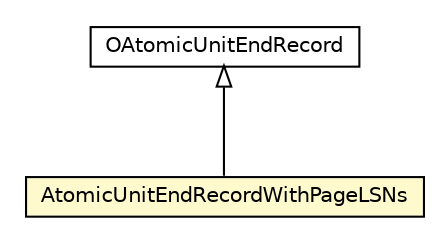 #!/usr/local/bin/dot
#
# Class diagram 
# Generated by UMLGraph version R5_6-24-gf6e263 (http://www.umlgraph.org/)
#

digraph G {
	edge [fontname="Helvetica",fontsize=10,labelfontname="Helvetica",labelfontsize=10];
	node [fontname="Helvetica",fontsize=10,shape=plaintext];
	nodesep=0.25;
	ranksep=0.5;
	// com.orientechnologies.orient.core.storage.impl.local.paginated.wal.OAtomicUnitEndRecord
	c873660 [label=<<table title="com.orientechnologies.orient.core.storage.impl.local.paginated.wal.OAtomicUnitEndRecord" border="0" cellborder="1" cellspacing="0" cellpadding="2" port="p" href="./OAtomicUnitEndRecord.html">
		<tr><td><table border="0" cellspacing="0" cellpadding="1">
<tr><td align="center" balign="center"> OAtomicUnitEndRecord </td></tr>
		</table></td></tr>
		</table>>, URL="./OAtomicUnitEndRecord.html", fontname="Helvetica", fontcolor="black", fontsize=10.0];
	// com.orientechnologies.orient.core.storage.impl.local.paginated.wal.AtomicUnitEndRecordWithPageLSNs
	c873671 [label=<<table title="com.orientechnologies.orient.core.storage.impl.local.paginated.wal.AtomicUnitEndRecordWithPageLSNs" border="0" cellborder="1" cellspacing="0" cellpadding="2" port="p" bgcolor="lemonChiffon" href="./AtomicUnitEndRecordWithPageLSNs.html">
		<tr><td><table border="0" cellspacing="0" cellpadding="1">
<tr><td align="center" balign="center"> AtomicUnitEndRecordWithPageLSNs </td></tr>
		</table></td></tr>
		</table>>, URL="./AtomicUnitEndRecordWithPageLSNs.html", fontname="Helvetica", fontcolor="black", fontsize=10.0];
	//com.orientechnologies.orient.core.storage.impl.local.paginated.wal.AtomicUnitEndRecordWithPageLSNs extends com.orientechnologies.orient.core.storage.impl.local.paginated.wal.OAtomicUnitEndRecord
	c873660:p -> c873671:p [dir=back,arrowtail=empty];
}

